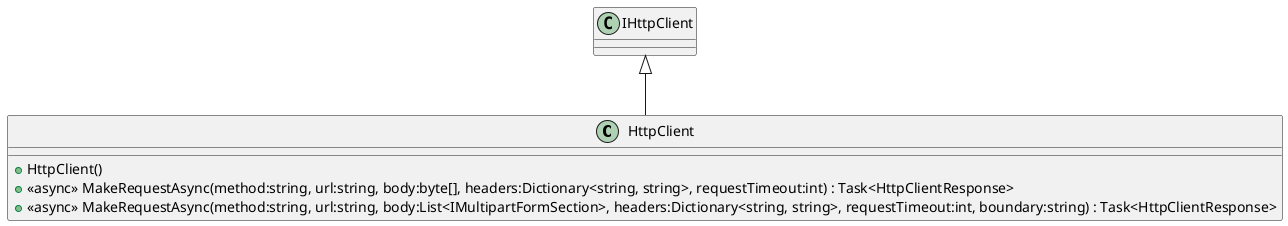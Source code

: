 @startuml
class HttpClient {
    + HttpClient()
    + <<async>> MakeRequestAsync(method:string, url:string, body:byte[], headers:Dictionary<string, string>, requestTimeout:int) : Task<HttpClientResponse>
    + <<async>> MakeRequestAsync(method:string, url:string, body:List<IMultipartFormSection>, headers:Dictionary<string, string>, requestTimeout:int, boundary:string) : Task<HttpClientResponse>
}
IHttpClient <|-- HttpClient
@enduml
